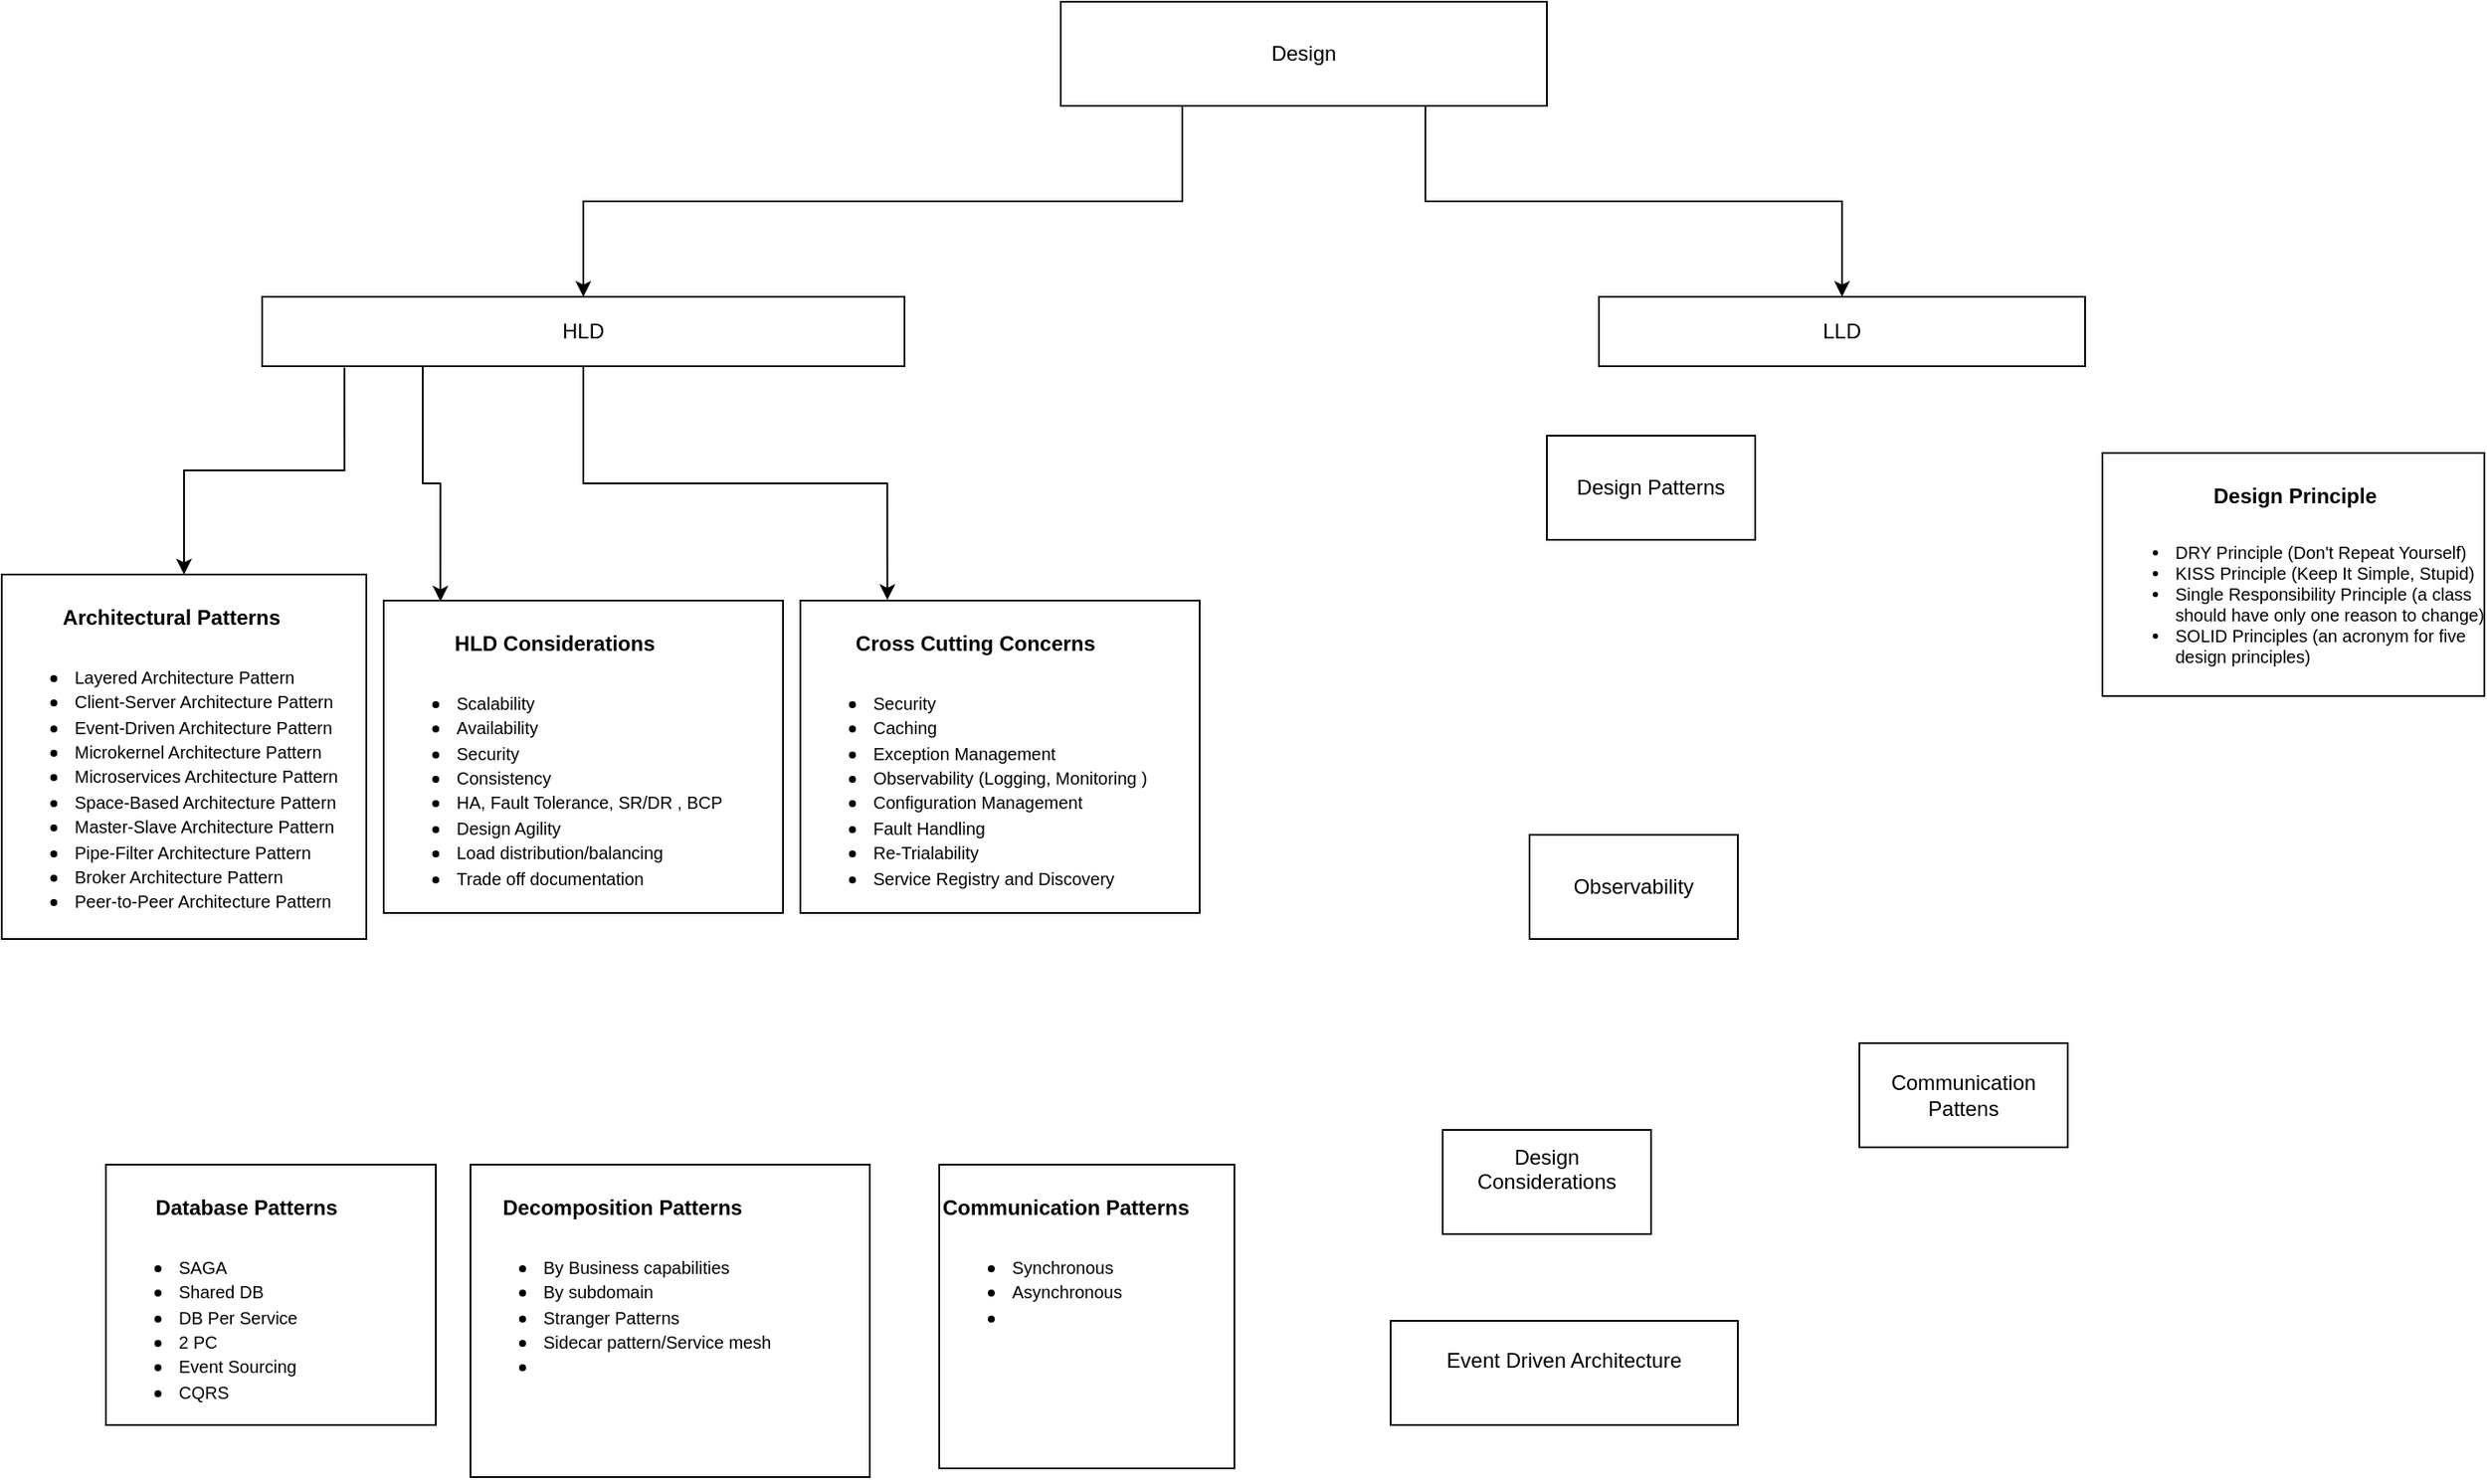 <mxfile version="24.7.16">
  <diagram name="Page-1" id="bM3PmpB1r2jM4BKY32LB">
    <mxGraphModel dx="1877" dy="1691" grid="1" gridSize="10" guides="1" tooltips="1" connect="1" arrows="1" fold="1" page="1" pageScale="1" pageWidth="827" pageHeight="1169" math="0" shadow="0">
      <root>
        <mxCell id="0" />
        <mxCell id="1" parent="0" />
        <mxCell id="0TXN0Idf-uPjd7aG79dw-6" style="edgeStyle=orthogonalEdgeStyle;rounded=0;orthogonalLoop=1;jettySize=auto;html=1;exitX=0.25;exitY=1;exitDx=0;exitDy=0;" edge="1" parent="1" source="BcJtB_NbfzT6vHZU13DD-1" target="BcJtB_NbfzT6vHZU13DD-2">
          <mxGeometry relative="1" as="geometry" />
        </mxCell>
        <mxCell id="0TXN0Idf-uPjd7aG79dw-7" style="edgeStyle=orthogonalEdgeStyle;rounded=0;orthogonalLoop=1;jettySize=auto;html=1;exitX=0.75;exitY=1;exitDx=0;exitDy=0;entryX=0.5;entryY=0;entryDx=0;entryDy=0;" edge="1" parent="1" source="BcJtB_NbfzT6vHZU13DD-1" target="BcJtB_NbfzT6vHZU13DD-4">
          <mxGeometry relative="1" as="geometry" />
        </mxCell>
        <mxCell id="BcJtB_NbfzT6vHZU13DD-1" value="Design" style="rounded=0;whiteSpace=wrap;html=1;" parent="1" vertex="1">
          <mxGeometry x="370" y="-210" width="280" height="60" as="geometry" />
        </mxCell>
        <mxCell id="0TXN0Idf-uPjd7aG79dw-3" style="edgeStyle=orthogonalEdgeStyle;rounded=0;orthogonalLoop=1;jettySize=auto;html=1;exitX=0.128;exitY=1.02;exitDx=0;exitDy=0;exitPerimeter=0;" edge="1" parent="1" source="BcJtB_NbfzT6vHZU13DD-2" target="0TXN0Idf-uPjd7aG79dw-1">
          <mxGeometry relative="1" as="geometry" />
        </mxCell>
        <mxCell id="BcJtB_NbfzT6vHZU13DD-2" value="HLD" style="rounded=0;whiteSpace=wrap;html=1;" parent="1" vertex="1">
          <mxGeometry x="-90" y="-40" width="370" height="40" as="geometry" />
        </mxCell>
        <mxCell id="BcJtB_NbfzT6vHZU13DD-3" value="Design Considerations&lt;div&gt;&lt;br&gt;&lt;/div&gt;" style="rounded=0;whiteSpace=wrap;html=1;" parent="1" vertex="1">
          <mxGeometry x="590" y="440" width="120" height="60" as="geometry" />
        </mxCell>
        <mxCell id="BcJtB_NbfzT6vHZU13DD-4" value="LLD" style="rounded=0;whiteSpace=wrap;html=1;" parent="1" vertex="1">
          <mxGeometry x="680" y="-40" width="280" height="40" as="geometry" />
        </mxCell>
        <mxCell id="BcJtB_NbfzT6vHZU13DD-5" value="Design Patterns" style="rounded=0;whiteSpace=wrap;html=1;" parent="1" vertex="1">
          <mxGeometry x="650" y="40" width="120" height="60" as="geometry" />
        </mxCell>
        <mxCell id="BcJtB_NbfzT6vHZU13DD-7" value="Event Driven Architecture&lt;div&gt;&lt;br&gt;&lt;/div&gt;" style="rounded=0;whiteSpace=wrap;html=1;" parent="1" vertex="1">
          <mxGeometry x="560" y="550" width="200" height="60" as="geometry" />
        </mxCell>
        <mxCell id="BcJtB_NbfzT6vHZU13DD-9" value="Observability" style="rounded=0;whiteSpace=wrap;html=1;" parent="1" vertex="1">
          <mxGeometry x="640" y="270" width="120" height="60" as="geometry" />
        </mxCell>
        <mxCell id="cn59YkBiOOC3MtFmb4QU-2" value="Communication Pattens" style="rounded=0;whiteSpace=wrap;html=1;" parent="1" vertex="1">
          <mxGeometry x="830" y="390" width="120" height="60" as="geometry" />
        </mxCell>
        <mxCell id="cn59YkBiOOC3MtFmb4QU-7" value="&lt;h1 style=&quot;text-align: center; margin-top: 0px;&quot;&gt;&lt;font style=&quot;font-size: 12px;&quot;&gt;Cross Cutting Concerns&lt;/font&gt;&lt;/h1&gt;&lt;p style=&quot;line-height: 1.38; margin-top: 0pt; margin-bottom: 0pt;&quot; dir=&quot;ltr&quot;&gt;&lt;/p&gt;&lt;ul&gt;&lt;li&gt;&lt;span style=&quot;background-color: transparent; font-variant-numeric: normal; font-variant-east-asian: normal; font-variant-alternates: normal; font-variant-position: normal; vertical-align: baseline; white-space-collapse: preserve; font-family: Arial, sans-serif;&quot;&gt;&lt;font style=&quot;font-size: 10px;&quot;&gt;Security&lt;/font&gt;&lt;/span&gt;&lt;/li&gt;&lt;li&gt;&lt;span style=&quot;font-family: Arial, sans-serif; background-color: transparent; font-variant-numeric: normal; font-variant-east-asian: normal; font-variant-alternates: normal; font-variant-position: normal; vertical-align: baseline; white-space-collapse: preserve;&quot;&gt;&lt;font style=&quot;font-size: 10px;&quot;&gt;Caching&lt;/font&gt;&lt;/span&gt;&lt;/li&gt;&lt;li&gt;&lt;span style=&quot;font-family: Arial, sans-serif; background-color: transparent; font-variant-numeric: normal; font-variant-east-asian: normal; font-variant-alternates: normal; font-variant-position: normal; vertical-align: baseline; white-space-collapse: preserve;&quot;&gt;&lt;font style=&quot;font-size: 10px;&quot;&gt;Exception Management&lt;/font&gt;&lt;/span&gt;&lt;/li&gt;&lt;li&gt;&lt;span style=&quot;font-family: Arial, sans-serif; background-color: transparent; font-variant-numeric: normal; font-variant-east-asian: normal; font-variant-alternates: normal; font-variant-position: normal; vertical-align: baseline; white-space-collapse: preserve;&quot;&gt;&lt;font style=&quot;font-size: 10px;&quot;&gt;Observability (Logging, Monitoring )&lt;/font&gt;&lt;/span&gt;&lt;/li&gt;&lt;li&gt;&lt;span style=&quot;font-family: Arial, sans-serif; background-color: transparent; font-variant-numeric: normal; font-variant-east-asian: normal; font-variant-alternates: normal; font-variant-position: normal; vertical-align: baseline; white-space-collapse: preserve;&quot;&gt;&lt;font style=&quot;font-size: 10px;&quot;&gt;Configuration Management&lt;/font&gt;&lt;/span&gt;&lt;/li&gt;&lt;li&gt;&lt;span style=&quot;font-family: Arial, sans-serif; background-color: transparent; font-variant-numeric: normal; font-variant-east-asian: normal; font-variant-alternates: normal; font-variant-position: normal; vertical-align: baseline; white-space-collapse: preserve;&quot;&gt;&lt;font style=&quot;font-size: 10px;&quot;&gt;Fault Handling&lt;/font&gt;&lt;/span&gt;&lt;/li&gt;&lt;li&gt;&lt;span style=&quot;font-family: Arial, sans-serif; background-color: transparent; font-variant-numeric: normal; font-variant-east-asian: normal; font-variant-alternates: normal; font-variant-position: normal; vertical-align: baseline; white-space-collapse: preserve;&quot;&gt;&lt;font style=&quot;font-size: 10px;&quot;&gt;Re-Trialability&amp;nbsp;&lt;/font&gt;&lt;/span&gt;&lt;/li&gt;&lt;li&gt;&lt;span style=&quot;font-family: Arial, sans-serif; background-color: transparent; font-variant-numeric: normal; font-variant-east-asian: normal; font-variant-alternates: normal; font-variant-position: normal; vertical-align: baseline; white-space-collapse: preserve;&quot;&gt;&lt;font style=&quot;font-size: 10px;&quot;&gt;Service Registry and Discovery &lt;/font&gt;&lt;/span&gt;&lt;/li&gt;&lt;/ul&gt;&lt;p&gt;&lt;/p&gt;&lt;div&gt;&lt;span style=&quot;font-family: Arial, sans-serif; background-color: transparent; font-variant-numeric: normal; font-variant-east-asian: normal; font-variant-alternates: normal; font-variant-position: normal; vertical-align: baseline; white-space-collapse: preserve;&quot;&gt;&lt;font style=&quot;font-size: 10px;&quot;&gt;&lt;br&gt;&lt;/font&gt;&lt;/span&gt;&lt;/div&gt;" style="text;html=1;whiteSpace=wrap;overflow=hidden;rounded=0;strokeColor=default;" parent="1" vertex="1">
          <mxGeometry x="220" y="135" width="230" height="180" as="geometry" />
        </mxCell>
        <mxCell id="cn59YkBiOOC3MtFmb4QU-8" value="&lt;h1 style=&quot;text-align: center; margin-top: 0px;&quot;&gt;&lt;span style=&quot;font-size: 12px;&quot;&gt;&lt;span style=&quot;white-space: pre;&quot;&gt;&#x9;&lt;/span&gt;Database Patterns&lt;/span&gt;&lt;/h1&gt;&lt;p style=&quot;line-height: 1.38; margin-top: 0pt; margin-bottom: 0pt;&quot; dir=&quot;ltr&quot;&gt;&lt;/p&gt;&lt;ul&gt;&lt;li&gt;&lt;font style=&quot;font-size: 10px;&quot;&gt;SAGA&lt;/font&gt;&lt;/li&gt;&lt;li&gt;&lt;font style=&quot;font-size: 10px;&quot;&gt;Shared DB&lt;/font&gt;&lt;/li&gt;&lt;li&gt;&lt;font style=&quot;font-size: 10px;&quot;&gt;DB Per Service&lt;/font&gt;&lt;/li&gt;&lt;li&gt;&lt;font style=&quot;font-size: 10px;&quot;&gt;2 PC&lt;/font&gt;&lt;/li&gt;&lt;li&gt;&lt;font style=&quot;font-size: 10px;&quot;&gt;Event Sourcing&lt;/font&gt;&lt;/li&gt;&lt;li&gt;&lt;font style=&quot;font-size: 10px;&quot;&gt;CQRS&lt;/font&gt;&lt;/li&gt;&lt;/ul&gt;&lt;p&gt;&lt;/p&gt;&lt;div&gt;&lt;span style=&quot;font-family: Arial, sans-serif; background-color: transparent; font-variant-numeric: normal; font-variant-east-asian: normal; font-variant-alternates: normal; font-variant-position: normal; vertical-align: baseline; white-space-collapse: preserve;&quot;&gt;&lt;font style=&quot;font-size: 10px;&quot;&gt;&lt;br&gt;&lt;/font&gt;&lt;/span&gt;&lt;/div&gt;" style="text;html=1;whiteSpace=wrap;overflow=hidden;rounded=0;strokeColor=default;" parent="1" vertex="1">
          <mxGeometry x="-180" y="460" width="190" height="150" as="geometry" />
        </mxCell>
        <mxCell id="cn59YkBiOOC3MtFmb4QU-9" value="&lt;h1 style=&quot;text-align: center; margin-top: 0px;&quot;&gt;&lt;font style=&quot;font-size: 12px;&quot;&gt;HLD Considerations&lt;/font&gt;&lt;/h1&gt;&lt;p style=&quot;line-height: 1.38; margin-top: 0pt; margin-bottom: 0pt;&quot; dir=&quot;ltr&quot;&gt;&lt;/p&gt;&lt;ul&gt;&lt;li&gt;&lt;span style=&quot;background-color: transparent; font-variant-numeric: normal; font-variant-east-asian: normal; font-variant-alternates: normal; font-variant-position: normal; vertical-align: baseline; white-space-collapse: preserve; font-family: Arial, sans-serif;&quot;&gt;&lt;font style=&quot;font-size: 10px;&quot;&gt;Scalability&lt;/font&gt;&lt;/span&gt;&lt;/li&gt;&lt;li&gt;&lt;span style=&quot;font-family: Arial, sans-serif; background-color: transparent; font-variant-numeric: normal; font-variant-east-asian: normal; font-variant-alternates: normal; font-variant-position: normal; vertical-align: baseline; white-space-collapse: preserve;&quot;&gt;&lt;font style=&quot;font-size: 10px;&quot;&gt;Availability&lt;/font&gt;&lt;/span&gt;&lt;/li&gt;&lt;li&gt;&lt;font face=&quot;Arial, sans-serif&quot;&gt;&lt;span style=&quot;font-size: 10px; white-space-collapse: preserve;&quot;&gt;Security&lt;/span&gt;&lt;/font&gt;&lt;/li&gt;&lt;li&gt;&lt;font face=&quot;Arial, sans-serif&quot;&gt;&lt;span style=&quot;font-size: 10px; white-space-collapse: preserve;&quot;&gt;Consistency&lt;/span&gt;&lt;/font&gt;&lt;/li&gt;&lt;li&gt;&lt;font face=&quot;Arial, sans-serif&quot;&gt;&lt;span style=&quot;font-size: 10px; white-space-collapse: preserve;&quot;&gt;HA, Fault Tolerance, SR/DR , BCP&lt;/span&gt;&lt;/font&gt;&lt;/li&gt;&lt;li&gt;&lt;font face=&quot;Arial, sans-serif&quot;&gt;&lt;span style=&quot;font-size: 10px; white-space-collapse: preserve;&quot;&gt;Design Agility&lt;/span&gt;&lt;/font&gt;&lt;/li&gt;&lt;li&gt;&lt;font face=&quot;Arial, sans-serif&quot;&gt;&lt;span style=&quot;font-size: 10px; white-space-collapse: preserve;&quot;&gt;Load distribution/balancing&lt;/span&gt;&lt;/font&gt;&lt;/li&gt;&lt;li&gt;&lt;font face=&quot;Arial, sans-serif&quot;&gt;&lt;span style=&quot;font-size: 10px; white-space-collapse: preserve;&quot;&gt;Trade off documentation&lt;/span&gt;&lt;/font&gt;&lt;/li&gt;&lt;/ul&gt;&lt;p&gt;&lt;/p&gt;&lt;div&gt;&lt;span style=&quot;font-family: Arial, sans-serif; background-color: transparent; font-variant-numeric: normal; font-variant-east-asian: normal; font-variant-alternates: normal; font-variant-position: normal; vertical-align: baseline; white-space-collapse: preserve;&quot;&gt;&lt;font style=&quot;font-size: 10px;&quot;&gt;&lt;br&gt;&lt;/font&gt;&lt;/span&gt;&lt;/div&gt;" style="text;html=1;whiteSpace=wrap;overflow=hidden;rounded=0;strokeColor=default;" parent="1" vertex="1">
          <mxGeometry x="-20" y="135" width="230" height="180" as="geometry" />
        </mxCell>
        <mxCell id="cn59YkBiOOC3MtFmb4QU-10" value="&lt;h1 style=&quot;text-align: center; margin-top: 0px;&quot;&gt;&lt;font style=&quot;font-size: 12px;&quot;&gt;Decomposition Patterns&lt;/font&gt;&lt;/h1&gt;&lt;p style=&quot;line-height: 1.38; margin-top: 0pt; margin-bottom: 0pt;&quot; dir=&quot;ltr&quot;&gt;&lt;/p&gt;&lt;ul&gt;&lt;li&gt;&lt;span style=&quot;background-color: transparent; font-variant-numeric: normal; font-variant-east-asian: normal; font-variant-alternates: normal; font-variant-position: normal; vertical-align: baseline; white-space-collapse: preserve; font-family: Arial, sans-serif;&quot;&gt;&lt;font style=&quot;font-size: 10px;&quot;&gt;By Business capabilities&lt;/font&gt;&lt;/span&gt;&lt;/li&gt;&lt;li&gt;&lt;span style=&quot;font-family: Arial, sans-serif; background-color: transparent; font-variant-numeric: normal; font-variant-east-asian: normal; font-variant-alternates: normal; font-variant-position: normal; vertical-align: baseline; white-space-collapse: preserve;&quot;&gt;&lt;font style=&quot;font-size: 10px;&quot;&gt;By subdomain&lt;/font&gt;&lt;/span&gt;&lt;/li&gt;&lt;li&gt;&lt;font face=&quot;Arial, sans-serif&quot;&gt;&lt;span style=&quot;font-size: 10px; white-space-collapse: preserve;&quot;&gt;Stranger Patterns&lt;/span&gt;&lt;/font&gt;&lt;/li&gt;&lt;li&gt;&lt;font face=&quot;Arial, sans-serif&quot;&gt;&lt;span style=&quot;font-size: 10px; white-space-collapse: preserve;&quot;&gt;Sidecar pattern/Service mesh&lt;/span&gt;&lt;/font&gt;&lt;/li&gt;&lt;li&gt;&lt;span style=&quot;font-size: 10px; background-color: transparent; font-family: Arial, sans-serif; white-space-collapse: preserve;&quot;&gt; &lt;/span&gt;&lt;br&gt;&lt;/li&gt;&lt;/ul&gt;&lt;p&gt;&lt;/p&gt;&lt;div&gt;&lt;span style=&quot;font-family: Arial, sans-serif; background-color: transparent; font-variant-numeric: normal; font-variant-east-asian: normal; font-variant-alternates: normal; font-variant-position: normal; vertical-align: baseline; white-space-collapse: preserve;&quot;&gt;&lt;font style=&quot;font-size: 10px;&quot;&gt;&lt;br&gt;&lt;/font&gt;&lt;/span&gt;&lt;/div&gt;" style="text;html=1;whiteSpace=wrap;overflow=hidden;rounded=0;strokeColor=default;" parent="1" vertex="1">
          <mxGeometry x="30" y="460" width="230" height="180" as="geometry" />
        </mxCell>
        <mxCell id="cn59YkBiOOC3MtFmb4QU-11" value="&lt;h1 style=&quot;margin-top: 0px;&quot;&gt;&lt;font style=&quot;font-size: 12px;&quot;&gt;Communication Patterns&lt;/font&gt;&lt;/h1&gt;&lt;p style=&quot;line-height: 1.38; margin-top: 0pt; margin-bottom: 0pt;&quot; dir=&quot;ltr&quot;&gt;&lt;/p&gt;&lt;ul&gt;&lt;li style=&quot;&quot;&gt;&lt;span style=&quot;background-color: transparent; font-variant-numeric: normal; font-variant-east-asian: normal; font-variant-alternates: normal; font-variant-position: normal; vertical-align: baseline; white-space-collapse: preserve; font-family: Arial, sans-serif;&quot;&gt;&lt;font style=&quot;font-size: 10px;&quot;&gt;Synchronous&lt;/font&gt;&lt;/span&gt;&lt;/li&gt;&lt;li style=&quot;&quot;&gt;&lt;font style=&quot;font-size: 10px;&quot;&gt;&lt;font face=&quot;Arial, sans-serif&quot;&gt;&lt;span style=&quot;white-space-collapse: preserve;&quot;&gt;A&lt;/span&gt;&lt;/font&gt;synchronous&lt;/font&gt;&lt;/li&gt;&lt;li style=&quot;&quot;&gt;&lt;br&gt;&lt;/li&gt;&lt;/ul&gt;&lt;p&gt;&lt;/p&gt;&lt;div&gt;&lt;span style=&quot;font-family: Arial, sans-serif; background-color: transparent; font-variant-numeric: normal; font-variant-east-asian: normal; font-variant-alternates: normal; font-variant-position: normal; vertical-align: baseline; white-space-collapse: preserve;&quot;&gt;&lt;font style=&quot;font-size: 10px;&quot;&gt;&lt;br&gt;&lt;/font&gt;&lt;/span&gt;&lt;/div&gt;" style="text;html=1;whiteSpace=wrap;overflow=hidden;rounded=0;strokeColor=default;" parent="1" vertex="1">
          <mxGeometry x="300" y="460" width="170" height="175" as="geometry" />
        </mxCell>
        <mxCell id="0TXN0Idf-uPjd7aG79dw-1" value="&lt;h1 style=&quot;text-align: center; margin-top: 0px;&quot;&gt;&lt;font style=&quot;font-size: 12px;&quot;&gt;Architectural Patterns&lt;/font&gt;&lt;/h1&gt;&lt;p style=&quot;line-height: 1.38; margin-top: 0pt; margin-bottom: 0pt;&quot; dir=&quot;ltr&quot;&gt;&lt;/p&gt;&lt;ul&gt;&lt;li&gt;&lt;span style=&quot;font-size: 10px; white-space-collapse: preserve; font-family: Arial, sans-serif; background-color: initial;&quot;&gt;Layered Architecture Pattern&lt;/span&gt;&lt;/li&gt;&lt;li&gt;&lt;span style=&quot;font-size: 10px; white-space-collapse: preserve; font-family: Arial, sans-serif; background-color: initial;&quot;&gt;Client-Server Architecture Pattern&lt;/span&gt;&lt;/li&gt;&lt;li&gt;&lt;span style=&quot;font-size: 10px; white-space-collapse: preserve; font-family: Arial, sans-serif; background-color: initial;&quot;&gt;Event-Driven Architecture Pattern&lt;/span&gt;&lt;/li&gt;&lt;li&gt;&lt;span style=&quot;font-size: 10px; white-space-collapse: preserve; font-family: Arial, sans-serif; background-color: initial;&quot;&gt;Microkernel Architecture Pattern&lt;/span&gt;&lt;/li&gt;&lt;li&gt;&lt;span style=&quot;font-size: 10px; white-space-collapse: preserve; font-family: Arial, sans-serif; background-color: initial;&quot;&gt;Microservices Architecture Pattern&lt;/span&gt;&lt;/li&gt;&lt;li&gt;&lt;span style=&quot;font-size: 10px; white-space-collapse: preserve; font-family: Arial, sans-serif; background-color: initial;&quot;&gt;Space-Based Architecture Pattern&lt;/span&gt;&lt;/li&gt;&lt;li&gt;&lt;span style=&quot;font-size: 10px; white-space-collapse: preserve; font-family: Arial, sans-serif; background-color: initial;&quot;&gt;Master-Slave Architecture Pattern&lt;/span&gt;&lt;/li&gt;&lt;li&gt;&lt;span style=&quot;font-size: 10px; white-space-collapse: preserve; font-family: Arial, sans-serif; background-color: initial;&quot;&gt;Pipe-Filter Architecture Pattern&lt;/span&gt;&lt;/li&gt;&lt;li&gt;&lt;span style=&quot;font-size: 10px; white-space-collapse: preserve; font-family: Arial, sans-serif; background-color: initial;&quot;&gt;Broker Architecture Pattern&lt;/span&gt;&lt;/li&gt;&lt;li&gt;&lt;span style=&quot;font-size: 10px; white-space-collapse: preserve; font-family: Arial, sans-serif; background-color: initial;&quot;&gt;Peer-to-Peer Architecture Pattern&lt;/span&gt;&lt;/li&gt;&lt;/ul&gt;&lt;p&gt;&lt;/p&gt;&lt;div&gt;&lt;span style=&quot;font-family: Arial, sans-serif; background-color: transparent; font-variant-numeric: normal; font-variant-east-asian: normal; font-variant-alternates: normal; font-variant-position: normal; vertical-align: baseline; white-space-collapse: preserve;&quot;&gt;&lt;font style=&quot;font-size: 10px;&quot;&gt;&lt;br&gt;&lt;/font&gt;&lt;/span&gt;&lt;/div&gt;" style="text;html=1;whiteSpace=wrap;overflow=hidden;rounded=0;strokeColor=default;" vertex="1" parent="1">
          <mxGeometry x="-240" y="120" width="210" height="210" as="geometry" />
        </mxCell>
        <mxCell id="0TXN0Idf-uPjd7aG79dw-4" style="edgeStyle=orthogonalEdgeStyle;rounded=0;orthogonalLoop=1;jettySize=auto;html=1;exitX=0.25;exitY=1;exitDx=0;exitDy=0;entryX=0.142;entryY=0.003;entryDx=0;entryDy=0;entryPerimeter=0;" edge="1" parent="1" source="BcJtB_NbfzT6vHZU13DD-2" target="cn59YkBiOOC3MtFmb4QU-9">
          <mxGeometry relative="1" as="geometry" />
        </mxCell>
        <mxCell id="0TXN0Idf-uPjd7aG79dw-5" style="edgeStyle=orthogonalEdgeStyle;rounded=0;orthogonalLoop=1;jettySize=auto;html=1;exitX=0.5;exitY=1;exitDx=0;exitDy=0;entryX=0.218;entryY=-0.002;entryDx=0;entryDy=0;entryPerimeter=0;" edge="1" parent="1" source="BcJtB_NbfzT6vHZU13DD-2" target="cn59YkBiOOC3MtFmb4QU-7">
          <mxGeometry relative="1" as="geometry" />
        </mxCell>
        <mxCell id="0TXN0Idf-uPjd7aG79dw-8" value="&lt;h1 style=&quot;text-align: center; margin-top: 0px;&quot;&gt;&lt;span style=&quot;font-size: 12px;&quot;&gt;Design Principle&lt;/span&gt;&lt;/h1&gt;&lt;div&gt;&lt;span style=&quot;&quot;&gt;&lt;font style=&quot;font-size: 10px;&quot;&gt;&lt;div style=&quot;&quot;&gt;&lt;ul&gt;&lt;li&gt;DRY Principle (Don&#39;t Repeat Yourself)&lt;/li&gt;&lt;li&gt;KISS Principle (Keep It Simple, Stupid)&lt;/li&gt;&lt;li&gt;Single Responsibility Principle (a class should have only one reason to change)&lt;/li&gt;&lt;li&gt;SOLID Principles (an acronym for five design principles)&lt;/li&gt;&lt;/ul&gt;&lt;/div&gt;&lt;/font&gt;&lt;/span&gt;&lt;/div&gt;&lt;p&gt;&lt;/p&gt;&lt;div&gt;&lt;span style=&quot;font-family: Arial, sans-serif; background-color: transparent; font-variant-numeric: normal; font-variant-east-asian: normal; font-variant-alternates: normal; font-variant-position: normal; vertical-align: baseline; white-space-collapse: preserve;&quot;&gt;&lt;font style=&quot;font-size: 10px;&quot;&gt;&lt;br&gt;&lt;/font&gt;&lt;/span&gt;&lt;/div&gt;" style="text;html=1;whiteSpace=wrap;overflow=hidden;rounded=0;strokeColor=default;" vertex="1" parent="1">
          <mxGeometry x="970" y="50" width="220" height="140" as="geometry" />
        </mxCell>
      </root>
    </mxGraphModel>
  </diagram>
</mxfile>
